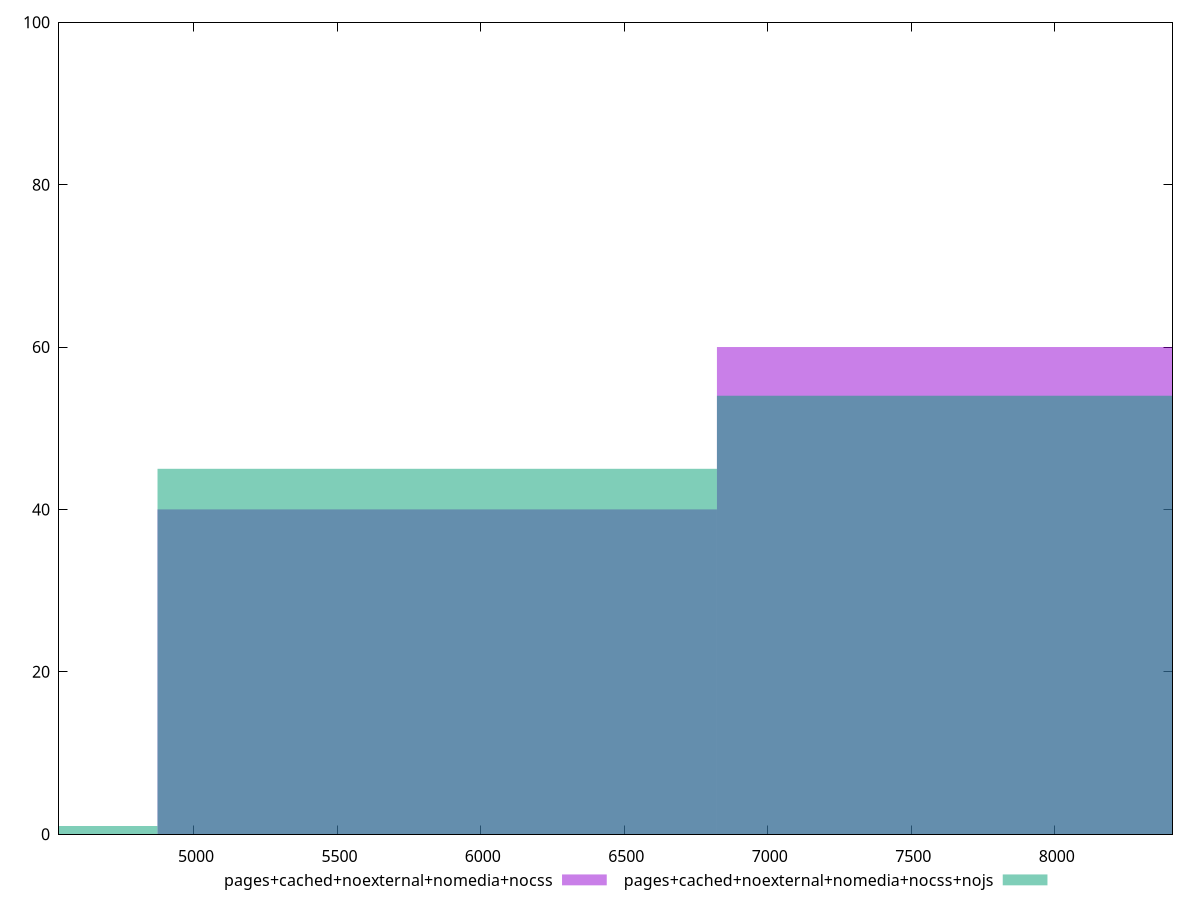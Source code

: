 reset

$pagesCachedNoexternalNomediaNocss <<EOF
7797.239863565934 60
5847.92989767445 40
EOF

$pagesCachedNoexternalNomediaNocssNojs <<EOF
7797.239863565934 54
5847.92989767445 45
3898.619931782967 1
EOF

set key outside below
set boxwidth 1949.3099658914834
set xrange [4530:8410]
set yrange [0:100]
set trange [0:100]
set style fill transparent solid 0.5 noborder
set terminal svg size 640, 500 enhanced background rgb 'white'
set output "reprap/uses-http2/comparison/histogram/4_vs_5.svg"

plot $pagesCachedNoexternalNomediaNocss title "pages+cached+noexternal+nomedia+nocss" with boxes, \
     $pagesCachedNoexternalNomediaNocssNojs title "pages+cached+noexternal+nomedia+nocss+nojs" with boxes

reset
